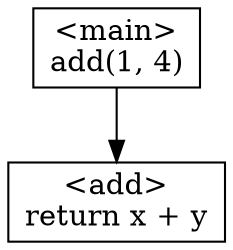 digraph "examples/add.x" {
	add [label="<add>
return x + y", shape="box"]
	main [label="<main>
add(1, 4)", shape="box"]
	main -> add
}
